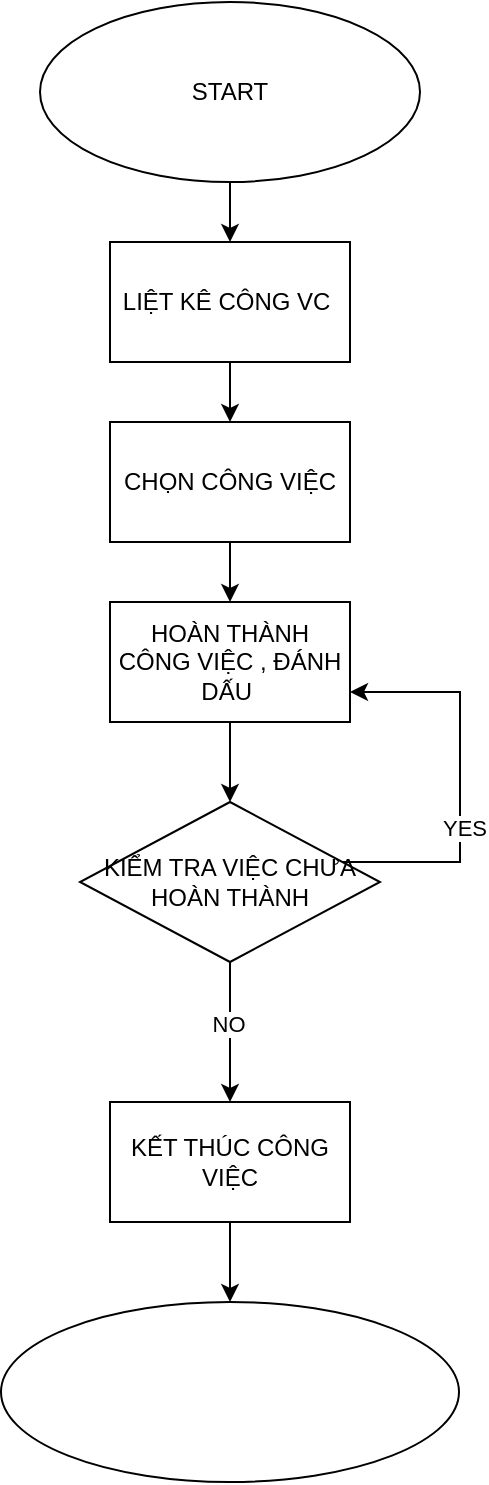 <mxfile version="28.2.3">
  <diagram name="Trang-1" id="kDiQo2naXm61o36-vgT_">
    <mxGraphModel dx="1042" dy="562" grid="1" gridSize="10" guides="1" tooltips="1" connect="1" arrows="1" fold="1" page="1" pageScale="1" pageWidth="827" pageHeight="1169" math="0" shadow="0">
      <root>
        <mxCell id="0" />
        <mxCell id="1" parent="0" />
        <mxCell id="j9QCkjxnaUkBvGxZe27R-14" style="edgeStyle=orthogonalEdgeStyle;rounded=0;orthogonalLoop=1;jettySize=auto;html=1;" edge="1" parent="1" source="j9QCkjxnaUkBvGxZe27R-1" target="j9QCkjxnaUkBvGxZe27R-15">
          <mxGeometry relative="1" as="geometry">
            <mxPoint x="325" y="170" as="targetPoint" />
          </mxGeometry>
        </mxCell>
        <mxCell id="j9QCkjxnaUkBvGxZe27R-1" value="START" style="ellipse;whiteSpace=wrap;html=1;" vertex="1" parent="1">
          <mxGeometry x="230" y="20" width="190" height="90" as="geometry" />
        </mxCell>
        <mxCell id="j9QCkjxnaUkBvGxZe27R-16" style="edgeStyle=orthogonalEdgeStyle;rounded=0;orthogonalLoop=1;jettySize=auto;html=1;" edge="1" parent="1" source="j9QCkjxnaUkBvGxZe27R-15" target="j9QCkjxnaUkBvGxZe27R-17">
          <mxGeometry relative="1" as="geometry">
            <mxPoint x="325" y="260" as="targetPoint" />
          </mxGeometry>
        </mxCell>
        <mxCell id="j9QCkjxnaUkBvGxZe27R-15" value="LIỆT KÊ CÔNG VC&amp;nbsp;" style="rounded=0;whiteSpace=wrap;html=1;" vertex="1" parent="1">
          <mxGeometry x="265" y="140" width="120" height="60" as="geometry" />
        </mxCell>
        <mxCell id="j9QCkjxnaUkBvGxZe27R-18" style="edgeStyle=orthogonalEdgeStyle;rounded=0;orthogonalLoop=1;jettySize=auto;html=1;" edge="1" parent="1" source="j9QCkjxnaUkBvGxZe27R-17" target="j9QCkjxnaUkBvGxZe27R-19">
          <mxGeometry relative="1" as="geometry">
            <mxPoint x="325" y="350" as="targetPoint" />
          </mxGeometry>
        </mxCell>
        <mxCell id="j9QCkjxnaUkBvGxZe27R-17" value="CHỌN CÔNG VIỆC" style="rounded=0;whiteSpace=wrap;html=1;" vertex="1" parent="1">
          <mxGeometry x="265" y="230" width="120" height="60" as="geometry" />
        </mxCell>
        <mxCell id="j9QCkjxnaUkBvGxZe27R-20" style="edgeStyle=orthogonalEdgeStyle;rounded=0;orthogonalLoop=1;jettySize=auto;html=1;" edge="1" parent="1" source="j9QCkjxnaUkBvGxZe27R-19" target="j9QCkjxnaUkBvGxZe27R-21">
          <mxGeometry relative="1" as="geometry">
            <mxPoint x="325" y="430" as="targetPoint" />
          </mxGeometry>
        </mxCell>
        <mxCell id="j9QCkjxnaUkBvGxZe27R-19" value="HOÀN THÀNH CÔNG VIỆC , ĐÁNH DẤU&amp;nbsp;" style="rounded=0;whiteSpace=wrap;html=1;" vertex="1" parent="1">
          <mxGeometry x="265" y="320" width="120" height="60" as="geometry" />
        </mxCell>
        <mxCell id="j9QCkjxnaUkBvGxZe27R-22" style="edgeStyle=orthogonalEdgeStyle;rounded=0;orthogonalLoop=1;jettySize=auto;html=1;" edge="1" parent="1" source="j9QCkjxnaUkBvGxZe27R-21">
          <mxGeometry relative="1" as="geometry">
            <mxPoint x="325" y="570" as="targetPoint" />
          </mxGeometry>
        </mxCell>
        <mxCell id="j9QCkjxnaUkBvGxZe27R-25" value="NO" style="edgeLabel;html=1;align=center;verticalAlign=middle;resizable=0;points=[];" vertex="1" connectable="0" parent="j9QCkjxnaUkBvGxZe27R-22">
          <mxGeometry x="-0.126" y="-1" relative="1" as="geometry">
            <mxPoint as="offset" />
          </mxGeometry>
        </mxCell>
        <mxCell id="j9QCkjxnaUkBvGxZe27R-23" style="edgeStyle=orthogonalEdgeStyle;rounded=0;orthogonalLoop=1;jettySize=auto;html=1;entryX=1;entryY=0.75;entryDx=0;entryDy=0;" edge="1" parent="1" source="j9QCkjxnaUkBvGxZe27R-21" target="j9QCkjxnaUkBvGxZe27R-19">
          <mxGeometry relative="1" as="geometry">
            <mxPoint x="490" y="460" as="targetPoint" />
            <Array as="points">
              <mxPoint x="440" y="450" />
              <mxPoint x="440" y="365" />
            </Array>
          </mxGeometry>
        </mxCell>
        <mxCell id="j9QCkjxnaUkBvGxZe27R-24" value="YES" style="edgeLabel;html=1;align=center;verticalAlign=middle;resizable=0;points=[];" vertex="1" connectable="0" parent="j9QCkjxnaUkBvGxZe27R-23">
          <mxGeometry x="-0.231" y="-2" relative="1" as="geometry">
            <mxPoint as="offset" />
          </mxGeometry>
        </mxCell>
        <mxCell id="j9QCkjxnaUkBvGxZe27R-21" value="KIỂM TRA VIỆC CHƯA HOÀN THÀNH" style="rhombus;whiteSpace=wrap;html=1;" vertex="1" parent="1">
          <mxGeometry x="250" y="420" width="150" height="80" as="geometry" />
        </mxCell>
        <mxCell id="j9QCkjxnaUkBvGxZe27R-27" style="edgeStyle=orthogonalEdgeStyle;rounded=0;orthogonalLoop=1;jettySize=auto;html=1;" edge="1" parent="1" source="j9QCkjxnaUkBvGxZe27R-26" target="j9QCkjxnaUkBvGxZe27R-28">
          <mxGeometry relative="1" as="geometry">
            <mxPoint x="325" y="670" as="targetPoint" />
          </mxGeometry>
        </mxCell>
        <mxCell id="j9QCkjxnaUkBvGxZe27R-26" value="KẾT THÚC CÔNG VIỆC" style="rounded=0;whiteSpace=wrap;html=1;" vertex="1" parent="1">
          <mxGeometry x="265" y="570" width="120" height="60" as="geometry" />
        </mxCell>
        <mxCell id="j9QCkjxnaUkBvGxZe27R-28" value="" style="ellipse;whiteSpace=wrap;html=1;" vertex="1" parent="1">
          <mxGeometry x="210.5" y="670" width="229" height="90" as="geometry" />
        </mxCell>
      </root>
    </mxGraphModel>
  </diagram>
</mxfile>
